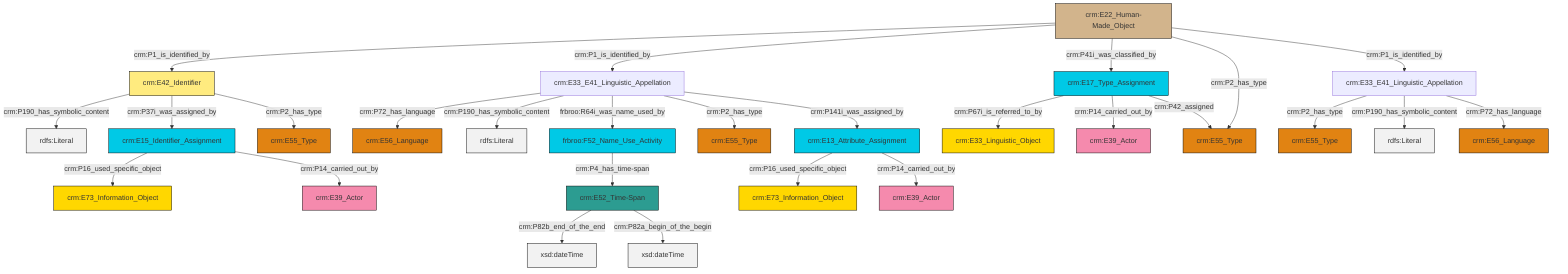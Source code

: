 graph TD
classDef Literal fill:#f2f2f2,stroke:#000000;
classDef CRM_Entity fill:#FFFFFF,stroke:#000000;
classDef Temporal_Entity fill:#00C9E6, stroke:#000000;
classDef Type fill:#E18312, stroke:#000000;
classDef Time-Span fill:#2C9C91, stroke:#000000;
classDef Appellation fill:#FFEB7F, stroke:#000000;
classDef Place fill:#008836, stroke:#000000;
classDef Persistent_Item fill:#B266B2, stroke:#000000;
classDef Conceptual_Object fill:#FFD700, stroke:#000000;
classDef Physical_Thing fill:#D2B48C, stroke:#000000;
classDef Actor fill:#f58aad, stroke:#000000;
classDef PC_Classes fill:#4ce600, stroke:#000000;
classDef Multi fill:#cccccc,stroke:#000000;

0["crm:E42_Identifier"]:::Appellation -->|crm:P190_has_symbolic_content| 1[rdfs:Literal]:::Literal
4["crm:E33_E41_Linguistic_Appellation"]:::Default -->|crm:P72_has_language| 6["crm:E56_Language"]:::Type
11["crm:E13_Attribute_Assignment"]:::Temporal_Entity -->|crm:P16_used_specific_object| 2["crm:E73_Information_Object"]:::Conceptual_Object
14["crm:E22_Human-Made_Object"]:::Physical_Thing -->|crm:P1_is_identified_by| 0["crm:E42_Identifier"]:::Appellation
15["crm:E33_E41_Linguistic_Appellation"]:::Default -->|crm:P2_has_type| 17["crm:E55_Type"]:::Type
18["crm:E52_Time-Span"]:::Time-Span -->|crm:P82b_end_of_the_end| 19[xsd:dateTime]:::Literal
14["crm:E22_Human-Made_Object"]:::Physical_Thing -->|crm:P1_is_identified_by| 4["crm:E33_E41_Linguistic_Appellation"]:::Default
4["crm:E33_E41_Linguistic_Appellation"]:::Default -->|crm:P190_has_symbolic_content| 21[rdfs:Literal]:::Literal
14["crm:E22_Human-Made_Object"]:::Physical_Thing -->|crm:P41i_was_classified_by| 22["crm:E17_Type_Assignment"]:::Temporal_Entity
25["frbroo:F52_Name_Use_Activity"]:::Temporal_Entity -->|crm:P4_has_time-span| 18["crm:E52_Time-Span"]:::Time-Span
22["crm:E17_Type_Assignment"]:::Temporal_Entity -->|crm:P67i_is_referred_to_by| 26["crm:E33_Linguistic_Object"]:::Conceptual_Object
0["crm:E42_Identifier"]:::Appellation -->|crm:P37i_was_assigned_by| 32["crm:E15_Identifier_Assignment"]:::Temporal_Entity
4["crm:E33_E41_Linguistic_Appellation"]:::Default -->|frbroo:R64i_was_name_used_by| 25["frbroo:F52_Name_Use_Activity"]:::Temporal_Entity
32["crm:E15_Identifier_Assignment"]:::Temporal_Entity -->|crm:P16_used_specific_object| 23["crm:E73_Information_Object"]:::Conceptual_Object
11["crm:E13_Attribute_Assignment"]:::Temporal_Entity -->|crm:P14_carried_out_by| 35["crm:E39_Actor"]:::Actor
22["crm:E17_Type_Assignment"]:::Temporal_Entity -->|crm:P14_carried_out_by| 12["crm:E39_Actor"]:::Actor
4["crm:E33_E41_Linguistic_Appellation"]:::Default -->|crm:P2_has_type| 7["crm:E55_Type"]:::Type
4["crm:E33_E41_Linguistic_Appellation"]:::Default -->|crm:P141i_was_assigned_by| 11["crm:E13_Attribute_Assignment"]:::Temporal_Entity
14["crm:E22_Human-Made_Object"]:::Physical_Thing -->|crm:P2_has_type| 27["crm:E55_Type"]:::Type
32["crm:E15_Identifier_Assignment"]:::Temporal_Entity -->|crm:P14_carried_out_by| 9["crm:E39_Actor"]:::Actor
0["crm:E42_Identifier"]:::Appellation -->|crm:P2_has_type| 37["crm:E55_Type"]:::Type
15["crm:E33_E41_Linguistic_Appellation"]:::Default -->|crm:P190_has_symbolic_content| 42[rdfs:Literal]:::Literal
14["crm:E22_Human-Made_Object"]:::Physical_Thing -->|crm:P1_is_identified_by| 15["crm:E33_E41_Linguistic_Appellation"]:::Default
15["crm:E33_E41_Linguistic_Appellation"]:::Default -->|crm:P72_has_language| 43["crm:E56_Language"]:::Type
22["crm:E17_Type_Assignment"]:::Temporal_Entity -->|crm:P42_assigned| 27["crm:E55_Type"]:::Type
18["crm:E52_Time-Span"]:::Time-Span -->|crm:P82a_begin_of_the_begin| 44[xsd:dateTime]:::Literal